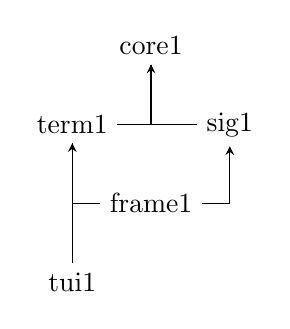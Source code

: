 \usetikzlibrary{positioning}
\tikzset{>=stealth}
---
\node (core)  at (+0,+0) { core1 };
\node (term)  at (-1,-1) { term1 };
\node (sig)   at (+1,-1) { sig1 };
\node (frame) at (+0,-2) { frame1 };
\node (tui)   at (-1,-3) { tui1 };

\draw[->] (term.east)  -| (core.south);
\draw     (sig.west)   -| (core.south);
\draw[->] (frame.east) -| (sig.south);
\draw[->] (frame.west) -| (term.south);
\draw     (tui.north)  -- (term.south);
